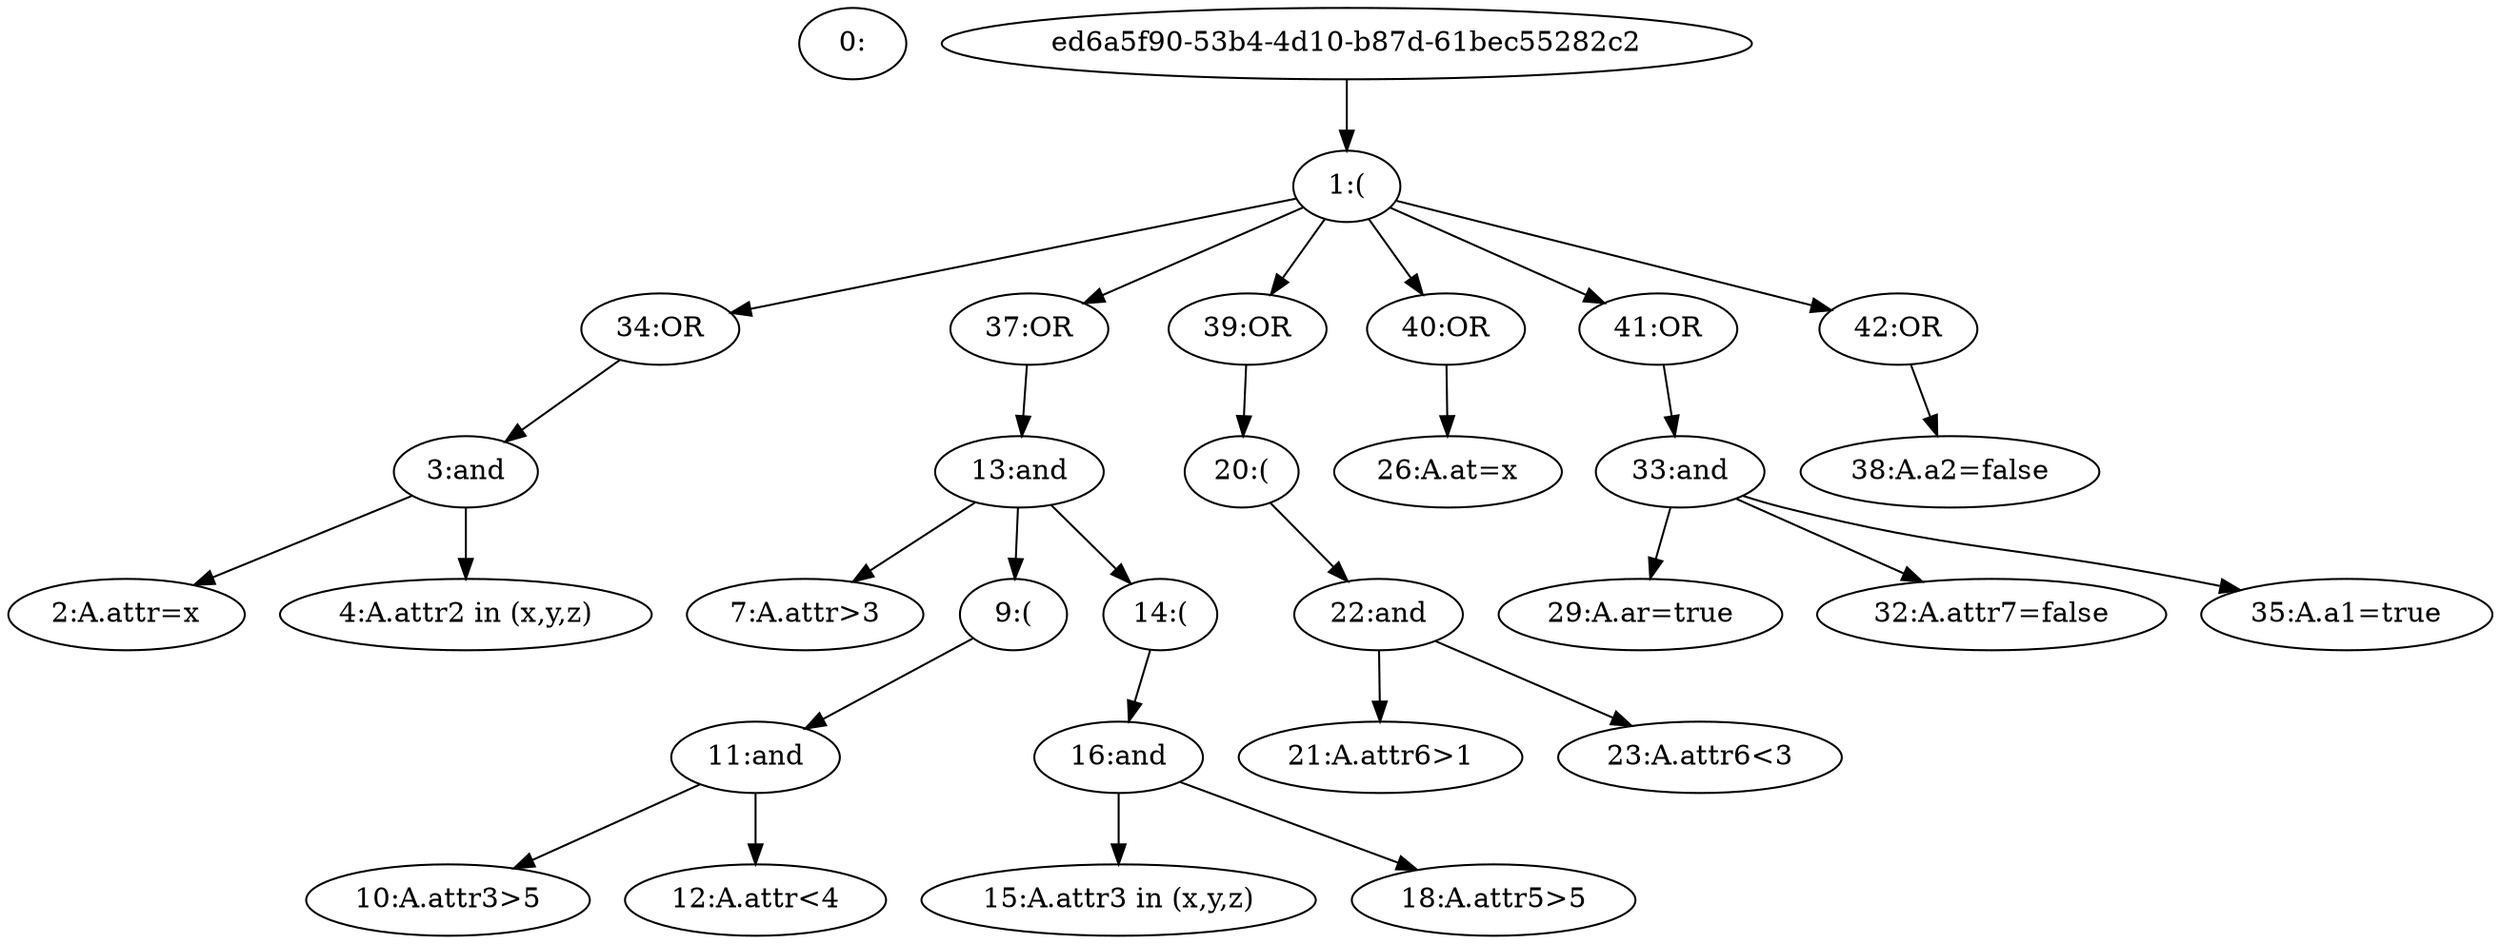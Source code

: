 // Graph
digraph {
	"5b2a6972-f1dd-41fc-be1b-972d94f89ee4" [label="0:"]
	"63bde2e5-0f10-46a6-8db9-025bd2f886a8" [label="1:("]
	"ed6a5f90-53b4-4d10-b87d-61bec55282c2" -> "63bde2e5-0f10-46a6-8db9-025bd2f886a8"
	"fcab7fbb-af60-417e-9d3a-d05c2b158cb3" [label="34:OR"]
	"63bde2e5-0f10-46a6-8db9-025bd2f886a8" -> "fcab7fbb-af60-417e-9d3a-d05c2b158cb3"
	"6541797b-9b70-49e0-a91e-3f149631208a" [label="3:and"]
	"fcab7fbb-af60-417e-9d3a-d05c2b158cb3" -> "6541797b-9b70-49e0-a91e-3f149631208a"
	"9d9272aa-c93d-4c1f-a8b1-601e50e44117" [label="2:A.attr=x"]
	"6541797b-9b70-49e0-a91e-3f149631208a" -> "9d9272aa-c93d-4c1f-a8b1-601e50e44117"
	"83b605df-23aa-42f1-8306-cf92a0389233" [label="4:A.attr2 in (x,y,z)"]
	"6541797b-9b70-49e0-a91e-3f149631208a" -> "83b605df-23aa-42f1-8306-cf92a0389233"
	"33b4d519-81d4-427e-8984-58af71ae9bdd" [label="37:OR"]
	"63bde2e5-0f10-46a6-8db9-025bd2f886a8" -> "33b4d519-81d4-427e-8984-58af71ae9bdd"
	"a4a1ee54-6a74-49fa-83ff-0b6a67cf76d2" [label="13:and"]
	"33b4d519-81d4-427e-8984-58af71ae9bdd" -> "a4a1ee54-6a74-49fa-83ff-0b6a67cf76d2"
	"fc879ea4-7111-4612-92f6-9e6e2d8e7d80" [label="7:A.attr>3"]
	"a4a1ee54-6a74-49fa-83ff-0b6a67cf76d2" -> "fc879ea4-7111-4612-92f6-9e6e2d8e7d80"
	"568e998b-3afb-4155-9562-123748c2b766" [label="9:("]
	"a4a1ee54-6a74-49fa-83ff-0b6a67cf76d2" -> "568e998b-3afb-4155-9562-123748c2b766"
	"28d34315-4224-489f-9845-3ab6ac5a822a" [label="11:and"]
	"568e998b-3afb-4155-9562-123748c2b766" -> "28d34315-4224-489f-9845-3ab6ac5a822a"
	"124d8b1d-0091-41cf-8d7e-bd5c67bbfe1f" [label="10:A.attr3>5"]
	"28d34315-4224-489f-9845-3ab6ac5a822a" -> "124d8b1d-0091-41cf-8d7e-bd5c67bbfe1f"
	"4a21976a-7368-437d-af96-7764a02fcefe" [label="12:A.attr<4"]
	"28d34315-4224-489f-9845-3ab6ac5a822a" -> "4a21976a-7368-437d-af96-7764a02fcefe"
	"61116704-9be3-4211-a85d-72271d85c361" [label="14:("]
	"a4a1ee54-6a74-49fa-83ff-0b6a67cf76d2" -> "61116704-9be3-4211-a85d-72271d85c361"
	"6b9c2284-494f-440d-8940-028649c64dad" [label="16:and"]
	"61116704-9be3-4211-a85d-72271d85c361" -> "6b9c2284-494f-440d-8940-028649c64dad"
	"2f70e1f6-a20d-4359-8bce-8189405d4776" [label="15:A.attr3 in (x,y,z)"]
	"6b9c2284-494f-440d-8940-028649c64dad" -> "2f70e1f6-a20d-4359-8bce-8189405d4776"
	"2cbbee7a-626b-45bf-8488-ab314ffe4ccb" [label="18:A.attr5>5"]
	"6b9c2284-494f-440d-8940-028649c64dad" -> "2cbbee7a-626b-45bf-8488-ab314ffe4ccb"
	"45a8dd93-726b-43ce-aa9d-9d29b7422ef6" [label="39:OR"]
	"63bde2e5-0f10-46a6-8db9-025bd2f886a8" -> "45a8dd93-726b-43ce-aa9d-9d29b7422ef6"
	"289db146-9265-40f8-88df-59f474a047e9" [label="20:("]
	"45a8dd93-726b-43ce-aa9d-9d29b7422ef6" -> "289db146-9265-40f8-88df-59f474a047e9"
	"255aba96-2418-4a17-96d3-69e22332911a" [label="22:and"]
	"289db146-9265-40f8-88df-59f474a047e9" -> "255aba96-2418-4a17-96d3-69e22332911a"
	"b47452ee-c791-430e-bd54-f47c60e5e55e" [label="21:A.attr6>1"]
	"255aba96-2418-4a17-96d3-69e22332911a" -> "b47452ee-c791-430e-bd54-f47c60e5e55e"
	"a8e5428f-9507-4ac2-afc1-abd12cf45a24" [label="23:A.attr6<3"]
	"255aba96-2418-4a17-96d3-69e22332911a" -> "a8e5428f-9507-4ac2-afc1-abd12cf45a24"
	"6c3a4eb6-9d38-4eb8-beca-38dfc9d49641" [label="40:OR"]
	"63bde2e5-0f10-46a6-8db9-025bd2f886a8" -> "6c3a4eb6-9d38-4eb8-beca-38dfc9d49641"
	"22182338-c36b-4224-b41c-e6b387c955b4" [label="26:A.at=x"]
	"6c3a4eb6-9d38-4eb8-beca-38dfc9d49641" -> "22182338-c36b-4224-b41c-e6b387c955b4"
	"0d1dbd66-6497-4923-a4fb-c56cafc6a7e7" [label="41:OR"]
	"63bde2e5-0f10-46a6-8db9-025bd2f886a8" -> "0d1dbd66-6497-4923-a4fb-c56cafc6a7e7"
	"7f103e45-699d-453d-8ca9-1449493980f6" [label="33:and"]
	"0d1dbd66-6497-4923-a4fb-c56cafc6a7e7" -> "7f103e45-699d-453d-8ca9-1449493980f6"
	"601950ef-ec15-4834-b78a-276860cd07bd" [label="29:A.ar=true"]
	"7f103e45-699d-453d-8ca9-1449493980f6" -> "601950ef-ec15-4834-b78a-276860cd07bd"
	"cf920a17-3f3d-4cc0-82cf-75e19be45821" [label="32:A.attr7=false"]
	"7f103e45-699d-453d-8ca9-1449493980f6" -> "cf920a17-3f3d-4cc0-82cf-75e19be45821"
	"0d883d95-5fcf-477f-a84d-d661e972e067" [label="35:A.a1=true"]
	"7f103e45-699d-453d-8ca9-1449493980f6" -> "0d883d95-5fcf-477f-a84d-d661e972e067"
	"a81a64f9-3395-4db5-a571-779cc482cfe3" [label="42:OR"]
	"63bde2e5-0f10-46a6-8db9-025bd2f886a8" -> "a81a64f9-3395-4db5-a571-779cc482cfe3"
	"1be3826c-03a3-4332-bf4e-ea6680410d4f" [label="38:A.a2=false"]
	"a81a64f9-3395-4db5-a571-779cc482cfe3" -> "1be3826c-03a3-4332-bf4e-ea6680410d4f"
}

